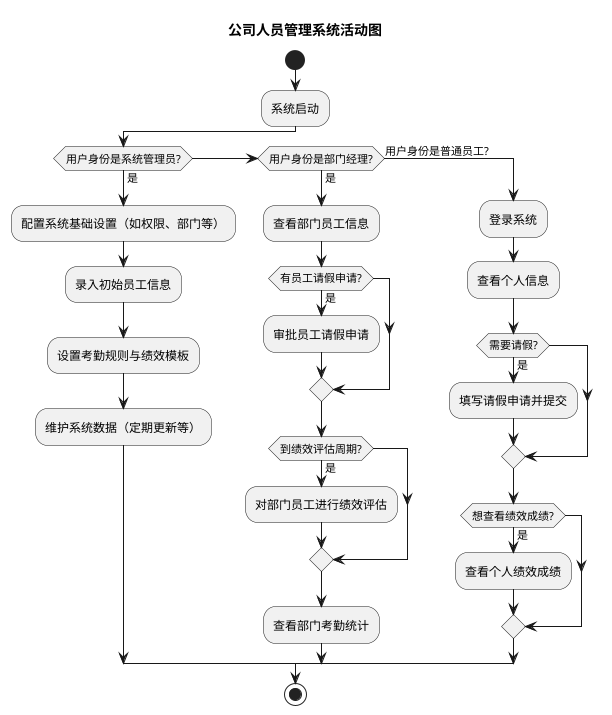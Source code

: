 @startuml
title 公司人员管理系统活动图

start
:系统启动;

if (用户身份是系统管理员?) then (是)
    :配置系统基础设置（如权限、部门等）;
    :录入初始员工信息;
    :设置考勤规则与绩效模板;
    :维护系统数据（定期更新等）;
else if (用户身份是部门经理?) then (是)
    :查看部门员工信息;
    if (有员工请假申请?) then (是)
        :审批员工请假申请;
    endif
    if (到绩效评估周期?) then (是)
        :对部门员工进行绩效评估;
    endif
    :查看部门考勤统计;
else (用户身份是普通员工?)
    :登录系统;
    :查看个人信息;
    if (需要请假?) then (是)
        :填写请假申请并提交;
    endif
    if (想查看绩效成绩?) then (是)
        :查看个人绩效成绩;
    endif
endif

stop
@enduml